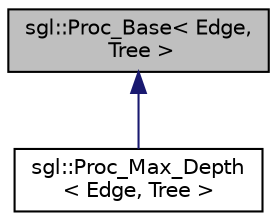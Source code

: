 digraph "sgl::Proc_Base&lt; Edge, Tree &gt;"
{
  edge [fontname="Helvetica",fontsize="10",labelfontname="Helvetica",labelfontsize="10"];
  node [fontname="Helvetica",fontsize="10",shape=record];
  Node1 [label="sgl::Proc_Base\< Edge,\l Tree \>",height=0.2,width=0.4,color="black", fillcolor="grey75", style="filled", fontcolor="black"];
  Node1 -> Node2 [dir="back",color="midnightblue",fontsize="10",style="solid",fontname="Helvetica"];
  Node2 [label="sgl::Proc_Max_Depth\l\< Edge, Tree \>",height=0.2,width=0.4,color="black", fillcolor="white", style="filled",URL="$classsgl_1_1_proc___max___depth.html"];
}
